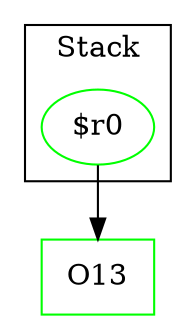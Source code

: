 digraph sample {
  rankDir="LR";
  subgraph cluster_0 {
    label="Stack"
    "$r0"; 
  }
  "$r0" -> { O13 };
  O13[shape=box];
  O13[color="green"];
  "$r0"[color="green"];
}
